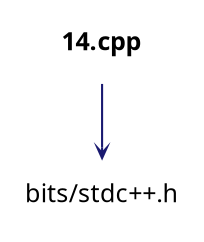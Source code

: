 digraph "14.cpp"
{
 // INTERACTIVE_SVG=YES
 // LATEX_PDF_SIZE
  graph [];
  edge [fontname=Ubuntu labelfontsize=10 arrowhead=open arrowtail=open arrowsize=0.5];
  node [fontname=Ubuntu fontsize=12 shape=plaintext];
  Node1 [label=<<b>14.cpp</b>> tooltip="C++14." ];
  Node1 -> Node2 [color="midnightblue"style="solid"];
  Node2 [label="bits/stdc++.h" color=grey75 tooltip=" " ];
}
